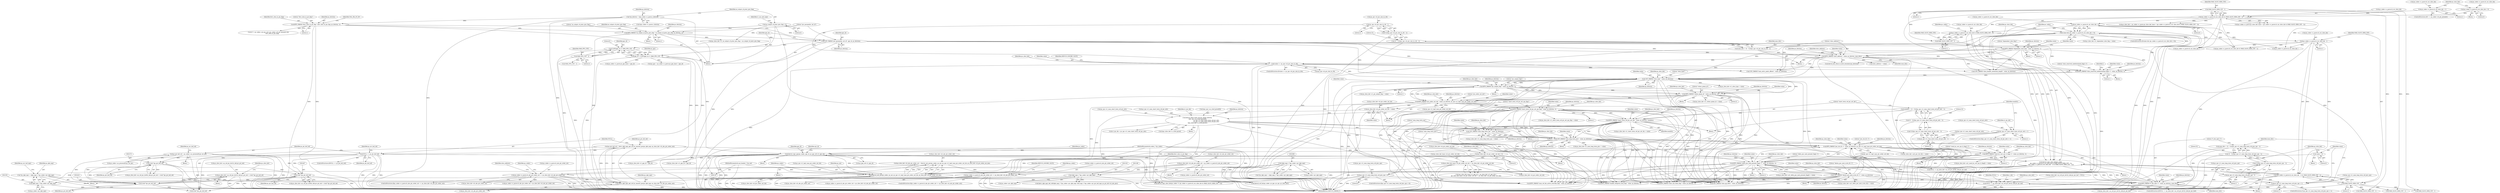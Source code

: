 digraph "0_Android_7c9be319a279654e55a6d757265f88c61a16a4d5@array" {
"1002443" [label="(Call,ps_slice_hdr->as_ref_pic_list1[r_idx].pv_pic_buf = (void *)ps_pic_buf_ref)"];
"1002451" [label="(Call,(void *)ps_pic_buf_ref)"];
"1002406" [label="(Call,(void *)ps_pic_buf_ref)"];
"1002312" [label="(Call,NULL == ps_pic_buf_ref)"];
"1002304" [label="(Call,ps_pic_buf_ref = ihevc_dpb_mgr_get_ref_by_nearest_poc(ps_dpb_mgr, ps_slice_hdr->i4_abs_pic_order_cnt))"];
"1002306" [label="(Call,ihevc_dpb_mgr_get_ref_by_nearest_poc(ps_dpb_mgr, ps_slice_hdr->i4_abs_pic_order_cnt))"];
"1002289" [label="(Call,*ps_dpb_mgr = (dpb_mgr_t *)ps_codec->pv_dpb_mgr)"];
"1002291" [label="(Call,(dpb_mgr_t *)ps_codec->pv_dpb_mgr)"];
"1002088" [label="(Call,(dpb_mgr_t *)ps_codec->pv_dpb_mgr)"];
"1002162" [label="(Call,(dpb_mgr_t *)ps_codec->pv_dpb_mgr)"];
"1001699" [label="(Call,ps_codec->s_parse.i4_abs_pic_order_cnt == ps_slice_hdr->i4_abs_pic_order_cnt)"];
"1001685" [label="(Call,ps_slice_hdr->i4_abs_pic_order_cnt = ps_codec->s_parse.i4_abs_pic_order_cnt)"];
"1001670" [label="(Call,ps_slice_hdr->i4_abs_pic_order_cnt = ihevcd_calc_poc(ps_codec, ps_nal, ps_sps->i1_log2_max_pic_order_cnt_lsb, ps_slice_hdr->i4_pic_order_cnt_lsb))"];
"1001674" [label="(Call,ihevcd_calc_poc(ps_codec, ps_nal, ps_sps->i1_log2_max_pic_order_cnt_lsb, ps_slice_hdr->i4_pic_order_cnt_lsb))"];
"1000265" [label="(Call,ihevcd_copy_pps(ps_codec, pps_id, ps_pps_ref->i1_pps_id))"];
"1000130" [label="(MethodParameterIn,codec_t *ps_codec)"];
"1000214" [label="(Call,pps_id = CLIP3(pps_id, 0, MAX_PPS_CNT - 2))"];
"1000216" [label="(Call,CLIP3(pps_id, 0, MAX_PPS_CNT - 2))"];
"1000210" [label="(Call,UEV_PARSE(\"pic_parameter_set_id\", pps_id, ps_bitstrm))"];
"1000191" [label="(Call,BITS_PARSE(\"first_slice_in_pic_flag\", first_slice_in_pic_flag, ps_bitstrm, 1))"];
"1000148" [label="(Call,*ps_bitstrm = &ps_codec->s_parse.s_bitstrm)"];
"1000205" [label="(Call,BITS_PARSE(\"no_output_of_prior_pics_flag\", no_output_of_prior_pics_flag, ps_bitstrm, 1))"];
"1000160" [label="(Call,no_output_of_prior_pics_flag = 0)"];
"1000219" [label="(Call,MAX_PPS_CNT - 2)"];
"1000440" [label="(Call,ihevcd_copy_slice_hdr(ps_codec,\n (ps_codec->s_parse.i4_cur_slice_idx & (MAX_SLICE_HDR_CNT - 1)),\n ((ps_codec->s_parse.i4_cur_slice_idx - 1) & (MAX_SLICE_HDR_CNT - 1))))"];
"1000442" [label="(Call,ps_codec->s_parse.i4_cur_slice_idx & (MAX_SLICE_HDR_CNT - 1))"];
"1000407" [label="(Call,ps_codec->s_parse.i4_cur_slice_idx & (MAX_SLICE_HDR_CNT - 1))"];
"1000392" [label="(Call,ps_codec->s_parse.i4_cur_slice_idx = 1)"];
"1000377" [label="(Call,ps_codec->s_parse.i4_cur_slice_idx = 0)"];
"1000413" [label="(Call,MAX_SLICE_HDR_CNT - 1)"];
"1000432" [label="(Call,ps_codec->s_parse.i4_cur_slice_idx > 0)"];
"1000448" [label="(Call,MAX_SLICE_HDR_CNT - 1)"];
"1000451" [label="(Call,(ps_codec->s_parse.i4_cur_slice_idx - 1) & (MAX_SLICE_HDR_CNT - 1))"];
"1000452" [label="(Call,ps_codec->s_parse.i4_cur_slice_idx - 1)"];
"1000459" [label="(Call,MAX_SLICE_HDR_CNT - 1)"];
"1000131" [label="(MethodParameterIn,nal_header_t *ps_nal)"];
"1000961" [label="(Call,BITS_PARSE(\"poc_lsb_lt[ i ]\", value, ps_bitstrm, ps_sps->i1_log2_max_pic_order_cnt_lsb))"];
"1000859" [label="(Call,UEV_PARSE(\"num_long_term_pics\", value, ps_bitstrm))"];
"1000836" [label="(Call,UEV_PARSE(\"num_long_term_sps\", value, ps_bitstrm))"];
"1000736" [label="(Call,BITS_PARSE(\"short_term_ref_pic_set_idx\", value, ps_bitstrm, numbits))"];
"1000696" [label="(Call,BITS_PARSE(\"short_term_ref_pic_set_sps_flag\", value, ps_bitstrm, 1))"];
"1000684" [label="(Call,BITS_PARSE(\"pic_order_cnt_lsb\", value, ps_bitstrm, ps_sps->i1_log2_max_pic_order_cnt_lsb))"];
"1000594" [label="(Call,UEV_PARSE(\"slice_type\", value, ps_bitstrm))"];
"1000539" [label="(Call,value >= ps_sps->i4_pic_size_in_ctb)"];
"1000530" [label="(Call,BITS_PARSE(\"slice_address\", value, ps_bitstrm, num_bits))"];
"1000430" [label="(Call,value && (ps_codec->s_parse.i4_cur_slice_idx > 0))"];
"1000424" [label="(Call,BITS_PARSE(\"dependent_slice_flag\", value, ps_bitstrm, 1))"];
"1000520" [label="(Call,num_bits = 32 - CLZ(ps_sps->i4_pic_size_in_ctb - 1))"];
"1000522" [label="(Call,32 - CLZ(ps_sps->i4_pic_size_in_ctb - 1))"];
"1000524" [label="(Call,CLZ(ps_sps->i4_pic_size_in_ctb - 1))"];
"1000525" [label="(Call,ps_sps->i4_pic_size_in_ctb - 1)"];
"1000589" [label="(Call,BITS_PARSE(\"slice_reserved_undetermined_flag[ i ]\", value, ps_bitstrm, 1))"];
"1000639" [label="(Call,BITS_PARSE(\"pic_output_flag\", value, ps_bitstrm, 1))"];
"1000661" [label="(Call,BITS_PARSE(\"colour_plane_id\", value, ps_bitstrm, 2))"];
"1000726" [label="(Call,numbits = 32 - CLZ(ps_sps->i1_num_short_term_ref_pic_sets - 1))"];
"1000728" [label="(Call,32 - CLZ(ps_sps->i1_num_short_term_ref_pic_sets - 1))"];
"1000730" [label="(Call,CLZ(ps_sps->i1_num_short_term_ref_pic_sets - 1))"];
"1000731" [label="(Call,ps_sps->i1_num_short_term_ref_pic_sets - 1)"];
"1000720" [label="(Call,ps_sps->i1_num_short_term_ref_pic_sets > 1)"];
"1000780" [label="(Call,ihevcd_short_term_ref_pic_set(ps_bitstrm,\n &ps_sps->as_stref_picset[0],\n                                              ps_sps->i1_num_short_term_ref_pic_sets,\n                                              ps_sps->i1_num_short_term_ref_pic_sets,\n &ps_slice_hdr->s_stref_picset))"];
"1000987" [label="(Call,BITS_PARSE(\"delta_poc_msb_present_flag[ i ]\", value, ps_bitstrm, 1))"];
"1000934" [label="(Call,value = 0)"];
"1000927" [label="(Call,BITS_PARSE(\"lt_idx_sps[ i ]\", value, ps_bitstrm, num_bits))"];
"1001013" [label="(Call,UEV_PARSE(\"delata_poc_msb_cycle_lt[ i ]\", value, ps_bitstrm))"];
"1000917" [label="(Call,num_bits = 32 - CLZ(ps_sps->i1_num_long_term_ref_pics_sps - 1))"];
"1000919" [label="(Call,32 - CLZ(ps_sps->i1_num_long_term_ref_pics_sps - 1))"];
"1000921" [label="(Call,CLZ(ps_sps->i1_num_long_term_ref_pics_sps - 1))"];
"1000922" [label="(Call,ps_sps->i1_num_long_term_ref_pics_sps - 1)"];
"1000910" [label="(Call,ps_sps->i1_num_long_term_ref_pics_sps > 1)"];
"1000830" [label="(Call,ps_sps->i1_num_long_term_ref_pics_sps > 0)"];
"1000975" [label="(Call,BITS_PARSE(\"used_by_curr_pic_lt_flag[ i ]\", value, ps_bitstrm, 1))"];
"1000562" [label="(Call,ps_slice_hdr->i4_pic_order_cnt_lsb = 0)"];
"1000691" [label="(Call,ps_slice_hdr->i4_pic_order_cnt_lsb = value)"];
"1001653" [label="(Call,ps_slice_hdr_base->i4_pic_order_cnt_lsb != ps_slice_hdr->i4_pic_order_cnt_lsb)"];
"1001903" [label="(Call,ps_codec->s_parse.i4_abs_pic_order_cnt == ps_slice_hdr->i4_abs_pic_order_cnt)"];
"1002316" [label="(Call,ps_pic_buf_ref = ps_codec->as_process[0].ps_cur_pic)"];
"1002372" [label="(Call,(void *)ps_pic_buf_ref)"];
"1002433" [label="(Call,NULL == ps_slice_hdr->as_ref_pic_list1[r_idx].pv_pic_buf)"];
"1000839" [label="(Identifier,ps_bitstrm)"];
"1000455" [label="(Identifier,ps_codec)"];
"1001122" [label="(Call,BITS_PARSE(\"slice_sao_luma_flag\", value, ps_bitstrm, 1))"];
"1001014" [label="(Literal,\"delata_poc_msb_cycle_lt[ i ]\")"];
"1000688" [label="(Call,ps_sps->i1_log2_max_pic_order_cnt_lsb)"];
"1000161" [label="(Identifier,no_output_of_prior_pics_flag)"];
"1001705" [label="(Call,ps_slice_hdr->i4_abs_pic_order_cnt)"];
"1000666" [label="(Call,ps_slice_hdr->i1_colour_plane_id = value)"];
"1000642" [label="(Identifier,ps_bitstrm)"];
"1000215" [label="(Identifier,pps_id)"];
"1000917" [label="(Call,num_bits = 32 - CLZ(ps_sps->i1_num_long_term_ref_pics_sps - 1))"];
"1000462" [label="(Call,ps_slice_hdr->i1_dependent_slice_flag = value)"];
"1000862" [label="(Identifier,ps_bitstrm)"];
"1000376" [label="(Block,)"];
"1000464" [label="(Identifier,ps_slice_hdr)"];
"1000415" [label="(Literal,1)"];
"1000195" [label="(Literal,1)"];
"1002315" [label="(Block,)"];
"1001891" [label="(Call,ps_codec->s_parse.i4_abs_pic_order_cnt = ps_slice_hdr->i4_abs_pic_order_cnt)"];
"1000738" [label="(Identifier,value)"];
"1002306" [label="(Call,ihevc_dpb_mgr_get_ref_by_nearest_poc(ps_dpb_mgr, ps_slice_hdr->i4_abs_pic_order_cnt))"];
"1000687" [label="(Identifier,ps_bitstrm)"];
"1000665" [label="(Literal,2)"];
"1002305" [label="(Identifier,ps_pic_buf_ref)"];
"1002406" [label="(Call,(void *)ps_pic_buf_ref)"];
"1000697" [label="(Literal,\"short_term_ref_pic_set_sps_flag\")"];
"1002304" [label="(Call,ps_pic_buf_ref = ihevc_dpb_mgr_get_ref_by_nearest_poc(ps_dpb_mgr, ps_slice_hdr->i4_abs_pic_order_cnt))"];
"1000721" [label="(Call,ps_sps->i1_num_short_term_ref_pic_sets)"];
"1002088" [label="(Call,(dpb_mgr_t *)ps_codec->pv_dpb_mgr)"];
"1002372" [label="(Call,(void *)ps_pic_buf_ref)"];
"1000918" [label="(Identifier,num_bits)"];
"1000983" [label="(Identifier,ps_slice_hdr)"];
"1000743" [label="(Identifier,ps_slice_hdr)"];
"1000720" [label="(Call,ps_sps->i1_num_short_term_ref_pic_sets > 1)"];
"1000524" [label="(Call,CLZ(ps_sps->i4_pic_size_in_ctb - 1))"];
"1001937" [label="(Call,UEV_PARSE(\"num_entry_point_offsets\", value, ps_bitstrm))"];
"1000596" [label="(Identifier,value)"];
"1000931" [label="(Identifier,num_bits)"];
"1000210" [label="(Call,UEV_PARSE(\"pic_parameter_set_id\", pps_id, ps_bitstrm))"];
"1001670" [label="(Call,ps_slice_hdr->i4_abs_pic_order_cnt = ihevcd_calc_poc(ps_codec, ps_nal, ps_sps->i1_log2_max_pic_order_cnt_lsb, ps_slice_hdr->i4_pic_order_cnt_lsb))"];
"1001016" [label="(Identifier,ps_bitstrm)"];
"1000935" [label="(Identifier,value)"];
"1000533" [label="(Identifier,ps_bitstrm)"];
"1001185" [label="(Call,BITS_PARSE(\"num_ref_idx_active_override_flag\", value, ps_bitstrm, 1))"];
"1000286" [label="(Call,(0 != ps_codec->u4_pic_cnt || ps_codec->i4_pic_present) &&\n                    first_slice_in_pic_flag)"];
"1000638" [label="(Block,)"];
"1001825" [label="(Call,ps_codec->s_parse.i4_cur_slice_idx--)"];
"1000639" [label="(Call,BITS_PARSE(\"pic_output_flag\", value, ps_bitstrm, 1))"];
"1002311" [label="(ControlStructure,if(NULL == ps_pic_buf_ref))"];
"1000914" [label="(Literal,1)"];
"1000731" [label="(Call,ps_sps->i1_num_short_term_ref_pic_sets - 1)"];
"1000737" [label="(Literal,\"short_term_ref_pic_set_idx\")"];
"1000538" [label="(ControlStructure,if(value >= ps_sps->i4_pic_size_in_ctb))"];
"1000926" [label="(Literal,1)"];
"1000160" [label="(Call,no_output_of_prior_pics_flag = 0)"];
"1000260" [label="(Call,MAX_PPS_CNT - 1)"];
"1000199" [label="(Identifier,NAL_BLA_W_LP)"];
"1000791" [label="(Call,ps_sps->i1_num_short_term_ref_pic_sets)"];
"1000431" [label="(Identifier,value)"];
"1000204" [label="(Block,)"];
"1000865" [label="(Identifier,ps_slice_hdr)"];
"1000736" [label="(Call,BITS_PARSE(\"short_term_ref_pic_set_idx\", value, ps_bitstrm, numbits))"];
"1002335" [label="(Identifier,ps_mv_buf_ref)"];
"1000726" [label="(Call,numbits = 32 - CLZ(ps_sps->i1_num_short_term_ref_pic_sets - 1))"];
"1000453" [label="(Call,ps_codec->s_parse.i4_cur_slice_idx)"];
"1000990" [label="(Identifier,ps_bitstrm)"];
"1002485" [label="(Call,(void *)ps_pic_buf_ref)"];
"1000526" [label="(Call,ps_sps->i4_pic_size_in_ctb)"];
"1001654" [label="(Call,ps_slice_hdr_base->i4_pic_order_cnt_lsb)"];
"1000221" [label="(Literal,2)"];
"1000961" [label="(Call,BITS_PARSE(\"poc_lsb_lt[ i ]\", value, ps_bitstrm, ps_sps->i1_log2_max_pic_order_cnt_lsb))"];
"1002592" [label="(Call,MAX_SLICE_HDR_CNT - 1)"];
"1000691" [label="(Call,ps_slice_hdr->i4_pic_order_cnt_lsb = value)"];
"1000591" [label="(Identifier,value)"];
"1000217" [label="(Identifier,pps_id)"];
"1002458" [label="(Identifier,ps_slice_hdr)"];
"1000523" [label="(Literal,32)"];
"1002433" [label="(Call,NULL == ps_slice_hdr->as_ref_pic_list1[r_idx].pv_pic_buf)"];
"1000193" [label="(Identifier,first_slice_in_pic_flag)"];
"1001909" [label="(Call,ps_slice_hdr->i4_abs_pic_order_cnt)"];
"1000208" [label="(Identifier,ps_bitstrm)"];
"1002447" [label="(Identifier,ps_slice_hdr)"];
"1000413" [label="(Call,MAX_SLICE_HDR_CNT - 1)"];
"1000132" [label="(Block,)"];
"1000594" [label="(Call,UEV_PARSE(\"slice_type\", value, ps_bitstrm))"];
"1002444" [label="(Call,ps_slice_hdr->as_ref_pic_list1[r_idx].pv_pic_buf)"];
"1000540" [label="(Identifier,value)"];
"1001862" [label="(Call,MAX_SLICE_HDR_CNT - 1)"];
"1000191" [label="(Call,BITS_PARSE(\"first_slice_in_pic_flag\", first_slice_in_pic_flag, ps_bitstrm, 1))"];
"1000383" [label="(Literal,0)"];
"1000837" [label="(Literal,\"num_long_term_sps\")"];
"1000563" [label="(Call,ps_slice_hdr->i4_pic_order_cnt_lsb)"];
"1000265" [label="(Call,ihevcd_copy_pps(ps_codec, pps_id, ps_pps_ref->i1_pps_id))"];
"1001676" [label="(Identifier,ps_nal)"];
"1000224" [label="(Call,ps_codec->s_parse.ps_pps_base + pps_id)"];
"1002326" [label="(Identifier,ps_mv_buf_ref)"];
"1000963" [label="(Identifier,value)"];
"1001675" [label="(Identifier,ps_codec)"];
"1002317" [label="(Identifier,ps_pic_buf_ref)"];
"1000545" [label="(Identifier,IHEVCD_IGNORE_SLICE)"];
"1000698" [label="(Identifier,value)"];
"1000452" [label="(Call,ps_codec->s_parse.i4_cur_slice_idx - 1)"];
"1000727" [label="(Identifier,numbits)"];
"1000975" [label="(Call,BITS_PARSE(\"used_by_curr_pic_lt_flag[ i ]\", value, ps_bitstrm, 1))"];
"1000928" [label="(Literal,\"lt_idx_sps[ i ]\")"];
"1000130" [label="(MethodParameterIn,codec_t *ps_codec)"];
"1000448" [label="(Call,MAX_SLICE_HDR_CNT - 1)"];
"1000438" [label="(Literal,0)"];
"1000730" [label="(Call,CLZ(ps_sps->i1_num_short_term_ref_pic_sets - 1))"];
"1002070" [label="(Call,ihevcd_bits_flush_to_byte_boundary(ps_bitstrm))"];
"1000701" [label="(Call,ps_slice_hdr->i1_short_term_ref_pic_set_sps_flag = value)"];
"1002293" [label="(Call,ps_codec->pv_dpb_mgr)"];
"1001470" [label="(Call,SEV_PARSE(\"slice_qp_delta\", value, ps_bitstrm))"];
"1002354" [label="(Call,NULL == ps_slice_hdr->as_ref_pic_list0[r_idx].pv_pic_buf)"];
"1002442" [label="(Block,)"];
"1002308" [label="(Call,ps_slice_hdr->i4_abs_pic_order_cnt)"];
"1000640" [label="(Literal,\"pic_output_flag\")"];
"1000407" [label="(Call,ps_codec->s_parse.i4_cur_slice_idx & (MAX_SLICE_HDR_CNT - 1))"];
"1000685" [label="(Literal,\"pic_order_cnt_lsb\")"];
"1000525" [label="(Call,ps_sps->i4_pic_size_in_ctb - 1)"];
"1000598" [label="(Call,ps_slice_hdr->i1_slice_type = value)"];
"1001684" [label="(Block,)"];
"1000432" [label="(Call,ps_codec->s_parse.i4_cur_slice_idx > 0)"];
"1000696" [label="(Call,BITS_PARSE(\"short_term_ref_pic_set_sps_flag\", value, ps_bitstrm, 1))"];
"1000149" [label="(Identifier,ps_bitstrm)"];
"1000933" [label="(Block,)"];
"1000503" [label="(Call,ps_slice_hdr->i1_no_output_of_prior_pics_flag = no_output_of_prior_pics_flag)"];
"1000831" [label="(Call,ps_sps->i1_num_long_term_ref_pics_sps)"];
"1001669" [label="(Block,)"];
"1000223" [label="(Identifier,ps_pps)"];
"1000589" [label="(Call,BITS_PARSE(\"slice_reserved_undetermined_flag[ i ]\", value, ps_bitstrm, 1))"];
"1000211" [label="(Literal,\"pic_parameter_set_id\")"];
"1001685" [label="(Call,ps_slice_hdr->i4_abs_pic_order_cnt = ps_codec->s_parse.i4_abs_pic_order_cnt)"];
"1000692" [label="(Call,ps_slice_hdr->i4_pic_order_cnt_lsb)"];
"1002162" [label="(Call,(dpb_mgr_t *)ps_codec->pv_dpb_mgr)"];
"1000554" [label="(Identifier,ps_slice_hdr)"];
"1000732" [label="(Call,ps_sps->i1_num_short_term_ref_pic_sets)"];
"1000214" [label="(Call,pps_id = CLIP3(pps_id, 0, MAX_PPS_CNT - 2))"];
"1000838" [label="(Identifier,value)"];
"1002443" [label="(Call,ps_slice_hdr->as_ref_pic_list1[r_idx].pv_pic_buf = (void *)ps_pic_buf_ref)"];
"1000724" [label="(Literal,1)"];
"1000593" [label="(Literal,1)"];
"1002314" [label="(Identifier,ps_pic_buf_ref)"];
"1002318" [label="(Call,ps_codec->as_process[0].ps_cur_pic)"];
"1000991" [label="(Literal,1)"];
"1002266" [label="(Call,ihevcd_ref_list(ps_codec, ps_pps, ps_sps, ps_slice_hdr))"];
"1000401" [label="(Call,ps_codec->s_parse.ps_slice_hdr_base + (ps_codec->s_parse.i4_cur_slice_idx & (MAX_SLICE_HDR_CNT - 1)))"];
"1000835" [label="(Block,)"];
"1000378" [label="(Call,ps_codec->s_parse.i4_cur_slice_idx)"];
"1002586" [label="(Call,ps_codec->s_parse.i4_cur_slice_idx & (MAX_SLICE_HDR_CNT - 1))"];
"1000679" [label="(Block,)"];
"1000644" [label="(Call,ps_slice_hdr->i1_pic_output_flag = value)"];
"1000530" [label="(Call,BITS_PARSE(\"slice_address\", value, ps_bitstrm, num_bits))"];
"1002453" [label="(Identifier,ps_pic_buf_ref)"];
"1000429" [label="(ControlStructure,if(value && (ps_codec->s_parse.i4_cur_slice_idx > 0)))"];
"1001677" [label="(Call,ps_sps->i1_log2_max_pic_order_cnt_lsb)"];
"1000979" [label="(Literal,1)"];
"1001914" [label="(Call,ps_codec->s_parse.i4_abs_pic_order_cnt = ps_slice_hdr->i4_abs_pic_order_cnt)"];
"1000597" [label="(Identifier,ps_bitstrm)"];
"1000965" [label="(Call,ps_sps->i1_log2_max_pic_order_cnt_lsb)"];
"1000150" [label="(Call,&ps_codec->s_parse.s_bitstrm)"];
"1000162" [label="(Literal,0)"];
"1000205" [label="(Call,BITS_PARSE(\"no_output_of_prior_pics_flag\", no_output_of_prior_pics_flag, ps_bitstrm, 1))"];
"1000739" [label="(Identifier,ps_bitstrm)"];
"1000934" [label="(Call,value = 0)"];
"1000441" [label="(Identifier,ps_codec)"];
"1000541" [label="(Call,ps_sps->i4_pic_size_in_ctb)"];
"1001689" [label="(Call,ps_codec->s_parse.i4_abs_pic_order_cnt)"];
"1000237" [label="(Block,)"];
"1001013" [label="(Call,UEV_PARSE(\"delata_poc_msb_cycle_lt[ i ]\", value, ps_bitstrm))"];
"1000860" [label="(Literal,\"num_long_term_pics\")"];
"1000992" [label="(Call,ps_slice_hdr->ai1_delta_poc_msb_present_flag[i] = value)"];
"1000735" [label="(Literal,1)"];
"1002451" [label="(Call,(void *)ps_pic_buf_ref)"];
"1000458" [label="(Literal,1)"];
"1000915" [label="(Block,)"];
"1000719" [label="(ControlStructure,if(ps_sps->i1_num_short_term_ref_pic_sets > 1))"];
"1000430" [label="(Call,value && (ps_codec->s_parse.i4_cur_slice_idx > 0))"];
"1000408" [label="(Call,ps_codec->s_parse.i4_cur_slice_idx)"];
"1002044" [label="(Call,UEV_PARSE(\"slice_header_extension_length\", value, ps_bitstrm))"];
"1000842" [label="(Identifier,ps_slice_hdr)"];
"1001012" [label="(Block,)"];
"1000556" [label="(Block,)"];
"1000450" [label="(Literal,1)"];
"1000695" [label="(Identifier,value)"];
"1000936" [label="(Literal,0)"];
"1000664" [label="(Identifier,ps_bitstrm)"];
"1000426" [label="(Identifier,value)"];
"1001913" [label="(Identifier,IHEVCD_IGNORE_SLICE)"];
"1000643" [label="(Literal,1)"];
"1000439" [label="(Block,)"];
"1002408" [label="(Identifier,ps_pic_buf_ref)"];
"1000725" [label="(Block,)"];
"1002290" [label="(Identifier,ps_dpb_mgr)"];
"1000920" [label="(Literal,32)"];
"1000989" [label="(Identifier,value)"];
"1001698" [label="(ControlStructure,if(ps_codec->s_parse.i4_abs_pic_order_cnt == ps_slice_hdr->i4_abs_pic_order_cnt))"];
"1000451" [label="(Call,(ps_codec->s_parse.i4_cur_slice_idx - 1) & (MAX_SLICE_HDR_CNT - 1))"];
"1000220" [label="(Identifier,MAX_PPS_CNT)"];
"1000686" [label="(Identifier,value)"];
"1001674" [label="(Call,ihevcd_calc_poc(ps_codec, ps_nal, ps_sps->i1_log2_max_pic_order_cnt_lsb, ps_slice_hdr->i4_pic_order_cnt_lsb))"];
"1000442" [label="(Call,ps_codec->s_parse.i4_cur_slice_idx & (MAX_SLICE_HDR_CNT - 1))"];
"1000834" [label="(Literal,0)"];
"1000741" [label="(Call,ps_slice_hdr->i1_short_term_ref_pic_set_idx = value)"];
"1000592" [label="(Identifier,ps_bitstrm)"];
"1000976" [label="(Literal,\"used_by_curr_pic_lt_flag[ i ]\")"];
"1000222" [label="(Call,ps_pps = ps_codec->s_parse.ps_pps_base + pps_id)"];
"1000836" [label="(Call,UEV_PARSE(\"num_long_term_sps\", value, ps_bitstrm))"];
"1001766" [label="(Call,MAX_SLICE_HDR_CNT - 1)"];
"1000728" [label="(Call,32 - CLZ(ps_sps->i1_num_short_term_ref_pic_sets - 1))"];
"1000779" [label="(Block,)"];
"1002312" [label="(Call,NULL == ps_pic_buf_ref)"];
"1000729" [label="(Literal,32)"];
"1000995" [label="(Identifier,ps_slice_hdr)"];
"1000909" [label="(ControlStructure,if (ps_sps->i1_num_long_term_ref_pics_sps > 1))"];
"1002316" [label="(Call,ps_pic_buf_ref = ps_codec->as_process[0].ps_cur_pic)"];
"1000927" [label="(Call,BITS_PARSE(\"lt_idx_sps[ i ]\", value, ps_bitstrm, num_bits))"];
"1000829" [label="(ControlStructure,if(ps_sps->i1_num_long_term_ref_pics_sps > 0))"];
"1002164" [label="(Call,ps_codec->pv_dpb_mgr)"];
"1000209" [label="(Literal,1)"];
"1000218" [label="(Literal,0)"];
"1002244" [label="(Call,ps_slice_hdr->as_ref_pic_list1[r_idx].pv_pic_buf = NULL)"];
"1001699" [label="(Call,ps_codec->s_parse.i4_abs_pic_order_cnt == ps_slice_hdr->i4_abs_pic_order_cnt)"];
"1000206" [label="(Literal,\"no_output_of_prior_pics_flag\")"];
"1001653" [label="(Call,ps_slice_hdr_base->i4_pic_order_cnt_lsb != ps_slice_hdr->i4_pic_order_cnt_lsb)"];
"1002307" [label="(Identifier,ps_dpb_mgr)"];
"1000443" [label="(Call,ps_codec->s_parse.i4_cur_slice_idx)"];
"1000518" [label="(Block,)"];
"1000266" [label="(Identifier,ps_codec)"];
"1000536" [label="(Identifier,slice_address)"];
"1002434" [label="(Identifier,NULL)"];
"1002161" [label="(Call,ihevc_dpb_mgr_del_ref((dpb_mgr_t *)ps_codec->pv_dpb_mgr, (buf_mgr_t *)ps_codec->pv_pic_buf_mgr, ps_pic_buf->i4_abs_poc))"];
"1001917" [label="(Identifier,ps_codec)"];
"1000661" [label="(Call,BITS_PARSE(\"colour_plane_id\", value, ps_bitstrm, 2))"];
"1001902" [label="(ControlStructure,if(ps_codec->s_parse.i4_abs_pic_order_cnt == ps_slice_hdr->i4_abs_pic_order_cnt))"];
"1002430" [label="(Identifier,r_idx)"];
"1000699" [label="(Identifier,ps_bitstrm)"];
"1000148" [label="(Call,*ps_bitstrm = &ps_codec->s_parse.s_bitstrm)"];
"1001696" [label="(Identifier,first_slice_in_pic_flag)"];
"1000131" [label="(MethodParameterIn,nal_header_t *ps_nal)"];
"1000600" [label="(Identifier,ps_slice_hdr)"];
"1002435" [label="(Call,ps_slice_hdr->as_ref_pic_list1[r_idx].pv_pic_buf)"];
"1000207" [label="(Identifier,no_output_of_prior_pics_flag)"];
"1002398" [label="(Call,ps_slice_hdr->as_ref_pic_list0[r_idx].pv_pic_buf = (void *)ps_pic_buf_ref)"];
"1001015" [label="(Identifier,value)"];
"1000978" [label="(Identifier,ps_bitstrm)"];
"1000700" [label="(Literal,1)"];
"1000267" [label="(Identifier,pps_id)"];
"1000529" [label="(Literal,1)"];
"1000980" [label="(Call,ps_slice_hdr->ai1_used_by_curr_pic_lt_flag[i] = value)"];
"1000386" [label="(ControlStructure,if(0 == ps_codec->i4_pic_present))"];
"1000663" [label="(Identifier,value)"];
"1000968" [label="(Call,ps_slice_hdr->ai4_poc_lsb_lt[i] = value)"];
"1000595" [label="(Literal,\"slice_type\")"];
"1000433" [label="(Call,ps_codec->s_parse.i4_cur_slice_idx)"];
"1000569" [label="(Identifier,ps_slice_hdr)"];
"1000535" [label="(Call,slice_address = value)"];
"1000740" [label="(Identifier,numbits)"];
"1000960" [label="(Block,)"];
"1000423" [label="(Block,)"];
"1001645" [label="(Call,(ps_slice_hdr_base->i1_pps_id != ps_slice_hdr->i1_pps_id) ||\n (ps_slice_hdr_base->i4_pic_order_cnt_lsb != ps_slice_hdr->i4_pic_order_cnt_lsb))"];
"1002313" [label="(Identifier,NULL)"];
"1000799" [label="(Identifier,st_rps_idx)"];
"1001657" [label="(Call,ps_slice_hdr->i4_pic_order_cnt_lsb)"];
"1002685" [label="(MethodReturn,IHEVCD_ERROR_T)"];
"1000424" [label="(Call,BITS_PARSE(\"dependent_slice_flag\", value, ps_bitstrm, 1))"];
"1002291" [label="(Call,(dpb_mgr_t *)ps_codec->pv_dpb_mgr)"];
"1000911" [label="(Call,ps_sps->i1_num_long_term_ref_pics_sps)"];
"1000428" [label="(Literal,1)"];
"1000930" [label="(Identifier,ps_bitstrm)"];
"1001904" [label="(Call,ps_codec->s_parse.i4_abs_pic_order_cnt)"];
"1001729" [label="(Call,ps_codec->s_parse.i4_cur_slice_idx--)"];
"1000962" [label="(Literal,\"poc_lsb_lt[ i ]\")"];
"1000520" [label="(Call,num_bits = 32 - CLZ(ps_sps->i4_pic_size_in_ctb - 1))"];
"1001017" [label="(Call,ps_slice_hdr->ai1_delta_poc_msb_cycle_lt[i] = value)"];
"1000641" [label="(Identifier,value)"];
"1000479" [label="(Call,ps_slice_hdr->i1_pps_id = pps_id)"];
"1001700" [label="(Call,ps_codec->s_parse.i4_abs_pic_order_cnt)"];
"1000703" [label="(Identifier,ps_slice_hdr)"];
"1000392" [label="(Call,ps_codec->s_parse.i4_cur_slice_idx = 1)"];
"1000398" [label="(Literal,1)"];
"1000449" [label="(Identifier,MAX_SLICE_HDR_CNT)"];
"1002090" [label="(Call,ps_codec->pv_dpb_mgr)"];
"1000646" [label="(Identifier,ps_slice_hdr)"];
"1000219" [label="(Call,MAX_PPS_CNT - 2)"];
"1000828" [label="(Block,)"];
"1002284" [label="(Block,)"];
"1000977" [label="(Identifier,value)"];
"1000212" [label="(Identifier,pps_id)"];
"1000216" [label="(Call,CLIP3(pps_id, 0, MAX_PPS_CNT - 2))"];
"1000923" [label="(Call,ps_sps->i1_num_long_term_ref_pics_sps)"];
"1000782" [label="(Call,&ps_sps->as_stref_picset[0])"];
"1002432" [label="(ControlStructure,if(NULL == ps_slice_hdr->as_ref_pic_list1[r_idx].pv_pic_buf))"];
"1000859" [label="(Call,UEV_PARSE(\"num_long_term_pics\", value, ps_bitstrm))"];
"1000213" [label="(Identifier,ps_bitstrm)"];
"1001711" [label="(Identifier,slice_address)"];
"1000910" [label="(Call,ps_sps->i1_num_long_term_ref_pics_sps > 1)"];
"1000399" [label="(Call,ps_slice_hdr = ps_codec->s_parse.ps_slice_hdr_base + (ps_codec->s_parse.i4_cur_slice_idx & (MAX_SLICE_HDR_CNT - 1)))"];
"1000590" [label="(Literal,\"slice_reserved_undetermined_flag[ i ]\")"];
"1000377" [label="(Call,ps_codec->s_parse.i4_cur_slice_idx = 0)"];
"1000414" [label="(Identifier,MAX_SLICE_HDR_CNT)"];
"1001097" [label="(Call,BITS_PARSE(\"enable_temporal_mvp_flag\", value, ps_bitstrm, 1))"];
"1000531" [label="(Literal,\"slice_address\")"];
"1000668" [label="(Identifier,ps_slice_hdr)"];
"1000192" [label="(Literal,\"first_slice_in_pic_flag\")"];
"1000459" [label="(Call,MAX_SLICE_HDR_CNT - 1)"];
"1000532" [label="(Identifier,value)"];
"1000798" [label="(Call,st_rps_idx = ps_sps->i1_num_short_term_ref_pic_sets)"];
"1000588" [label="(Block,)"];
"1000521" [label="(Identifier,num_bits)"];
"1000400" [label="(Identifier,ps_slice_hdr)"];
"1000863" [label="(Call,ps_slice_hdr->i1_num_long_term_pics = value)"];
"1000988" [label="(Literal,\"delta_poc_msb_present_flag[ i ]\")"];
"1000425" [label="(Literal,\"dependent_slice_flag\")"];
"1001816" [label="(Identifier,ps_codec)"];
"1000794" [label="(Call,&ps_slice_hdr->s_stref_picset)"];
"1001680" [label="(Call,ps_slice_hdr->i4_pic_order_cnt_lsb)"];
"1000861" [label="(Identifier,value)"];
"1000940" [label="(Identifier,ps_slice_hdr)"];
"1001671" [label="(Call,ps_slice_hdr->i4_abs_pic_order_cnt)"];
"1000566" [label="(Literal,0)"];
"1001020" [label="(Identifier,ps_slice_hdr)"];
"1000587" [label="(Identifier,i)"];
"1000919" [label="(Call,32 - CLZ(ps_sps->i1_num_long_term_ref_pics_sps - 1))"];
"1001903" [label="(Call,ps_codec->s_parse.i4_abs_pic_order_cnt == ps_slice_hdr->i4_abs_pic_order_cnt)"];
"1000427" [label="(Identifier,ps_bitstrm)"];
"1002583" [label="(Call,ihevcd_copy_slice_hdr(ps_codec, 0, (ps_codec->s_parse.i4_cur_slice_idx & (MAX_SLICE_HDR_CNT - 1))))"];
"1002374" [label="(Identifier,ps_pic_buf_ref)"];
"1000522" [label="(Call,32 - CLZ(ps_sps->i4_pic_size_in_ctb - 1))"];
"1000781" [label="(Identifier,ps_bitstrm)"];
"1002298" [label="(Identifier,ps_mv_buf_mgr)"];
"1000684" [label="(Call,BITS_PARSE(\"pic_order_cnt_lsb\", value, ps_bitstrm, ps_sps->i1_log2_max_pic_order_cnt_lsb))"];
"1000987" [label="(Call,BITS_PARSE(\"delta_poc_msb_present_flag[ i ]\", value, ps_bitstrm, 1))"];
"1000662" [label="(Literal,\"colour_plane_id\")"];
"1000460" [label="(Identifier,MAX_SLICE_HDR_CNT)"];
"1000562" [label="(Call,ps_slice_hdr->i4_pic_order_cnt_lsb = 0)"];
"1000929" [label="(Identifier,value)"];
"1000393" [label="(Call,ps_codec->s_parse.i4_cur_slice_idx)"];
"1000964" [label="(Identifier,ps_bitstrm)"];
"1002364" [label="(Call,ps_slice_hdr->as_ref_pic_list0[r_idx].pv_pic_buf = (void *)ps_pic_buf_ref)"];
"1002086" [label="(Call,*ps_dpb_mgr = (dpb_mgr_t *)ps_codec->pv_dpb_mgr)"];
"1000461" [label="(Literal,1)"];
"1000539" [label="(Call,value >= ps_sps->i4_pic_size_in_ctb)"];
"1000901" [label="(Block,)"];
"1000165" [label="(Identifier,i1_nal_unit_type)"];
"1000194" [label="(Identifier,ps_bitstrm)"];
"1000660" [label="(Block,)"];
"1000922" [label="(Call,ps_sps->i1_num_long_term_ref_pics_sps - 1)"];
"1000780" [label="(Call,ihevcd_short_term_ref_pic_set(ps_bitstrm,\n &ps_sps->as_stref_picset[0],\n                                              ps_sps->i1_num_short_term_ref_pic_sets,\n                                              ps_sps->i1_num_short_term_ref_pic_sets,\n &ps_slice_hdr->s_stref_picset))"];
"1000788" [label="(Call,ps_sps->i1_num_short_term_ref_pic_sets)"];
"1000508" [label="(Call,ps_slice_hdr->i1_pps_id = pps_id)"];
"1000534" [label="(Identifier,num_bits)"];
"1000921" [label="(Call,CLZ(ps_sps->i1_num_long_term_ref_pics_sps - 1))"];
"1000830" [label="(Call,ps_sps->i1_num_long_term_ref_pics_sps > 0)"];
"1000747" [label="(Identifier,st_rps_idx)"];
"1001686" [label="(Call,ps_slice_hdr->i4_abs_pic_order_cnt)"];
"1000272" [label="(Identifier,sps_id)"];
"1002289" [label="(Call,*ps_dpb_mgr = (dpb_mgr_t *)ps_codec->pv_dpb_mgr)"];
"1000971" [label="(Identifier,ps_slice_hdr)"];
"1000440" [label="(Call,ihevcd_copy_slice_hdr(ps_codec,\n (ps_codec->s_parse.i4_cur_slice_idx & (MAX_SLICE_HDR_CNT - 1)),\n ((ps_codec->s_parse.i4_cur_slice_idx - 1) & (MAX_SLICE_HDR_CNT - 1))))"];
"1000268" [label="(Call,ps_pps_ref->i1_pps_id)"];
"1000840" [label="(Call,ps_slice_hdr->i1_num_long_term_sps = value)"];
"1000693" [label="(Identifier,ps_slice_hdr)"];
"1002443" -> "1002442"  [label="AST: "];
"1002443" -> "1002451"  [label="CFG: "];
"1002444" -> "1002443"  [label="AST: "];
"1002451" -> "1002443"  [label="AST: "];
"1002458" -> "1002443"  [label="CFG: "];
"1002443" -> "1002685"  [label="DDG: "];
"1002443" -> "1002685"  [label="DDG: "];
"1002443" -> "1002433"  [label="DDG: "];
"1002451" -> "1002443"  [label="DDG: "];
"1002451" -> "1002453"  [label="CFG: "];
"1002452" -> "1002451"  [label="AST: "];
"1002453" -> "1002451"  [label="AST: "];
"1002451" -> "1002685"  [label="DDG: "];
"1002406" -> "1002451"  [label="DDG: "];
"1002312" -> "1002451"  [label="DDG: "];
"1002316" -> "1002451"  [label="DDG: "];
"1002372" -> "1002451"  [label="DDG: "];
"1002451" -> "1002485"  [label="DDG: "];
"1002406" -> "1002398"  [label="AST: "];
"1002406" -> "1002408"  [label="CFG: "];
"1002407" -> "1002406"  [label="AST: "];
"1002408" -> "1002406"  [label="AST: "];
"1002398" -> "1002406"  [label="CFG: "];
"1002406" -> "1002685"  [label="DDG: "];
"1002406" -> "1002398"  [label="DDG: "];
"1002312" -> "1002406"  [label="DDG: "];
"1002316" -> "1002406"  [label="DDG: "];
"1002372" -> "1002406"  [label="DDG: "];
"1002406" -> "1002485"  [label="DDG: "];
"1002312" -> "1002311"  [label="AST: "];
"1002312" -> "1002314"  [label="CFG: "];
"1002313" -> "1002312"  [label="AST: "];
"1002314" -> "1002312"  [label="AST: "];
"1002317" -> "1002312"  [label="CFG: "];
"1002335" -> "1002312"  [label="CFG: "];
"1002312" -> "1002685"  [label="DDG: "];
"1002312" -> "1002685"  [label="DDG: "];
"1002312" -> "1002685"  [label="DDG: "];
"1002304" -> "1002312"  [label="DDG: "];
"1002312" -> "1002354"  [label="DDG: "];
"1002312" -> "1002372"  [label="DDG: "];
"1002312" -> "1002433"  [label="DDG: "];
"1002312" -> "1002485"  [label="DDG: "];
"1002304" -> "1002284"  [label="AST: "];
"1002304" -> "1002306"  [label="CFG: "];
"1002305" -> "1002304"  [label="AST: "];
"1002306" -> "1002304"  [label="AST: "];
"1002313" -> "1002304"  [label="CFG: "];
"1002304" -> "1002685"  [label="DDG: "];
"1002306" -> "1002304"  [label="DDG: "];
"1002306" -> "1002304"  [label="DDG: "];
"1002306" -> "1002308"  [label="CFG: "];
"1002307" -> "1002306"  [label="AST: "];
"1002308" -> "1002306"  [label="AST: "];
"1002306" -> "1002685"  [label="DDG: "];
"1002306" -> "1002685"  [label="DDG: "];
"1002289" -> "1002306"  [label="DDG: "];
"1001699" -> "1002306"  [label="DDG: "];
"1001903" -> "1002306"  [label="DDG: "];
"1002289" -> "1002284"  [label="AST: "];
"1002289" -> "1002291"  [label="CFG: "];
"1002290" -> "1002289"  [label="AST: "];
"1002291" -> "1002289"  [label="AST: "];
"1002298" -> "1002289"  [label="CFG: "];
"1002289" -> "1002685"  [label="DDG: "];
"1002291" -> "1002289"  [label="DDG: "];
"1002291" -> "1002293"  [label="CFG: "];
"1002292" -> "1002291"  [label="AST: "];
"1002293" -> "1002291"  [label="AST: "];
"1002291" -> "1002685"  [label="DDG: "];
"1002088" -> "1002291"  [label="DDG: "];
"1002162" -> "1002291"  [label="DDG: "];
"1002088" -> "1002086"  [label="AST: "];
"1002088" -> "1002090"  [label="CFG: "];
"1002089" -> "1002088"  [label="AST: "];
"1002090" -> "1002088"  [label="AST: "];
"1002086" -> "1002088"  [label="CFG: "];
"1002088" -> "1002685"  [label="DDG: "];
"1002088" -> "1002086"  [label="DDG: "];
"1002088" -> "1002162"  [label="DDG: "];
"1002162" -> "1002161"  [label="AST: "];
"1002162" -> "1002164"  [label="CFG: "];
"1002163" -> "1002162"  [label="AST: "];
"1002164" -> "1002162"  [label="AST: "];
"1002168" -> "1002162"  [label="CFG: "];
"1002162" -> "1002685"  [label="DDG: "];
"1002162" -> "1002161"  [label="DDG: "];
"1001699" -> "1001698"  [label="AST: "];
"1001699" -> "1001705"  [label="CFG: "];
"1001700" -> "1001699"  [label="AST: "];
"1001705" -> "1001699"  [label="AST: "];
"1001711" -> "1001699"  [label="CFG: "];
"1001816" -> "1001699"  [label="CFG: "];
"1001699" -> "1002685"  [label="DDG: "];
"1001699" -> "1002685"  [label="DDG: "];
"1001699" -> "1002685"  [label="DDG: "];
"1001685" -> "1001699"  [label="DDG: "];
"1001670" -> "1001699"  [label="DDG: "];
"1001699" -> "1001891"  [label="DDG: "];
"1001685" -> "1001684"  [label="AST: "];
"1001685" -> "1001689"  [label="CFG: "];
"1001686" -> "1001685"  [label="AST: "];
"1001689" -> "1001685"  [label="AST: "];
"1001696" -> "1001685"  [label="CFG: "];
"1001685" -> "1001903"  [label="DDG: "];
"1001670" -> "1001669"  [label="AST: "];
"1001670" -> "1001674"  [label="CFG: "];
"1001671" -> "1001670"  [label="AST: "];
"1001674" -> "1001670"  [label="AST: "];
"1001696" -> "1001670"  [label="CFG: "];
"1001670" -> "1002685"  [label="DDG: "];
"1001674" -> "1001670"  [label="DDG: "];
"1001674" -> "1001670"  [label="DDG: "];
"1001674" -> "1001670"  [label="DDG: "];
"1001674" -> "1001670"  [label="DDG: "];
"1001670" -> "1001903"  [label="DDG: "];
"1001674" -> "1001680"  [label="CFG: "];
"1001675" -> "1001674"  [label="AST: "];
"1001676" -> "1001674"  [label="AST: "];
"1001677" -> "1001674"  [label="AST: "];
"1001680" -> "1001674"  [label="AST: "];
"1001674" -> "1002685"  [label="DDG: "];
"1001674" -> "1002685"  [label="DDG: "];
"1001674" -> "1002685"  [label="DDG: "];
"1001674" -> "1002685"  [label="DDG: "];
"1000265" -> "1001674"  [label="DDG: "];
"1000440" -> "1001674"  [label="DDG: "];
"1000130" -> "1001674"  [label="DDG: "];
"1000131" -> "1001674"  [label="DDG: "];
"1000961" -> "1001674"  [label="DDG: "];
"1000684" -> "1001674"  [label="DDG: "];
"1000562" -> "1001674"  [label="DDG: "];
"1000691" -> "1001674"  [label="DDG: "];
"1001653" -> "1001674"  [label="DDG: "];
"1001674" -> "1002266"  [label="DDG: "];
"1001674" -> "1002583"  [label="DDG: "];
"1000265" -> "1000237"  [label="AST: "];
"1000265" -> "1000268"  [label="CFG: "];
"1000266" -> "1000265"  [label="AST: "];
"1000267" -> "1000265"  [label="AST: "];
"1000268" -> "1000265"  [label="AST: "];
"1000272" -> "1000265"  [label="CFG: "];
"1000265" -> "1002685"  [label="DDG: "];
"1000265" -> "1002685"  [label="DDG: "];
"1000265" -> "1002685"  [label="DDG: "];
"1000265" -> "1002685"  [label="DDG: "];
"1000130" -> "1000265"  [label="DDG: "];
"1000214" -> "1000265"  [label="DDG: "];
"1000265" -> "1000440"  [label="DDG: "];
"1000265" -> "1000479"  [label="DDG: "];
"1000265" -> "1000508"  [label="DDG: "];
"1000265" -> "1002266"  [label="DDG: "];
"1000265" -> "1002583"  [label="DDG: "];
"1000130" -> "1000129"  [label="AST: "];
"1000130" -> "1002685"  [label="DDG: "];
"1000130" -> "1000440"  [label="DDG: "];
"1000130" -> "1002266"  [label="DDG: "];
"1000130" -> "1002583"  [label="DDG: "];
"1000214" -> "1000132"  [label="AST: "];
"1000214" -> "1000216"  [label="CFG: "];
"1000215" -> "1000214"  [label="AST: "];
"1000216" -> "1000214"  [label="AST: "];
"1000223" -> "1000214"  [label="CFG: "];
"1000214" -> "1002685"  [label="DDG: "];
"1000216" -> "1000214"  [label="DDG: "];
"1000216" -> "1000214"  [label="DDG: "];
"1000216" -> "1000214"  [label="DDG: "];
"1000214" -> "1000222"  [label="DDG: "];
"1000214" -> "1000224"  [label="DDG: "];
"1000214" -> "1000479"  [label="DDG: "];
"1000214" -> "1000508"  [label="DDG: "];
"1000216" -> "1000219"  [label="CFG: "];
"1000217" -> "1000216"  [label="AST: "];
"1000218" -> "1000216"  [label="AST: "];
"1000219" -> "1000216"  [label="AST: "];
"1000216" -> "1002685"  [label="DDG: "];
"1000210" -> "1000216"  [label="DDG: "];
"1000219" -> "1000216"  [label="DDG: "];
"1000219" -> "1000216"  [label="DDG: "];
"1000210" -> "1000132"  [label="AST: "];
"1000210" -> "1000213"  [label="CFG: "];
"1000211" -> "1000210"  [label="AST: "];
"1000212" -> "1000210"  [label="AST: "];
"1000213" -> "1000210"  [label="AST: "];
"1000215" -> "1000210"  [label="CFG: "];
"1000210" -> "1002685"  [label="DDG: "];
"1000210" -> "1002685"  [label="DDG: "];
"1000191" -> "1000210"  [label="DDG: "];
"1000205" -> "1000210"  [label="DDG: "];
"1000210" -> "1000424"  [label="DDG: "];
"1000210" -> "1000530"  [label="DDG: "];
"1000210" -> "1000589"  [label="DDG: "];
"1000210" -> "1000594"  [label="DDG: "];
"1000210" -> "1001937"  [label="DDG: "];
"1000210" -> "1002044"  [label="DDG: "];
"1000210" -> "1002070"  [label="DDG: "];
"1000191" -> "1000132"  [label="AST: "];
"1000191" -> "1000195"  [label="CFG: "];
"1000192" -> "1000191"  [label="AST: "];
"1000193" -> "1000191"  [label="AST: "];
"1000194" -> "1000191"  [label="AST: "];
"1000195" -> "1000191"  [label="AST: "];
"1000199" -> "1000191"  [label="CFG: "];
"1000191" -> "1002685"  [label="DDG: "];
"1000191" -> "1002685"  [label="DDG: "];
"1000148" -> "1000191"  [label="DDG: "];
"1000191" -> "1000205"  [label="DDG: "];
"1000191" -> "1000286"  [label="DDG: "];
"1000148" -> "1000132"  [label="AST: "];
"1000148" -> "1000150"  [label="CFG: "];
"1000149" -> "1000148"  [label="AST: "];
"1000150" -> "1000148"  [label="AST: "];
"1000161" -> "1000148"  [label="CFG: "];
"1000148" -> "1002685"  [label="DDG: "];
"1000148" -> "1002685"  [label="DDG: "];
"1000205" -> "1000204"  [label="AST: "];
"1000205" -> "1000209"  [label="CFG: "];
"1000206" -> "1000205"  [label="AST: "];
"1000207" -> "1000205"  [label="AST: "];
"1000208" -> "1000205"  [label="AST: "];
"1000209" -> "1000205"  [label="AST: "];
"1000211" -> "1000205"  [label="CFG: "];
"1000205" -> "1002685"  [label="DDG: "];
"1000205" -> "1002685"  [label="DDG: "];
"1000160" -> "1000205"  [label="DDG: "];
"1000205" -> "1000503"  [label="DDG: "];
"1000160" -> "1000132"  [label="AST: "];
"1000160" -> "1000162"  [label="CFG: "];
"1000161" -> "1000160"  [label="AST: "];
"1000162" -> "1000160"  [label="AST: "];
"1000165" -> "1000160"  [label="CFG: "];
"1000160" -> "1002685"  [label="DDG: "];
"1000160" -> "1000503"  [label="DDG: "];
"1000219" -> "1000221"  [label="CFG: "];
"1000220" -> "1000219"  [label="AST: "];
"1000221" -> "1000219"  [label="AST: "];
"1000219" -> "1002685"  [label="DDG: "];
"1000219" -> "1000260"  [label="DDG: "];
"1000440" -> "1000439"  [label="AST: "];
"1000440" -> "1000451"  [label="CFG: "];
"1000441" -> "1000440"  [label="AST: "];
"1000442" -> "1000440"  [label="AST: "];
"1000451" -> "1000440"  [label="AST: "];
"1000464" -> "1000440"  [label="CFG: "];
"1000440" -> "1002685"  [label="DDG: "];
"1000440" -> "1002685"  [label="DDG: "];
"1000440" -> "1002685"  [label="DDG: "];
"1000440" -> "1002685"  [label="DDG: "];
"1000442" -> "1000440"  [label="DDG: "];
"1000442" -> "1000440"  [label="DDG: "];
"1000451" -> "1000440"  [label="DDG: "];
"1000451" -> "1000440"  [label="DDG: "];
"1000440" -> "1002266"  [label="DDG: "];
"1000440" -> "1002583"  [label="DDG: "];
"1000442" -> "1000448"  [label="CFG: "];
"1000443" -> "1000442"  [label="AST: "];
"1000448" -> "1000442"  [label="AST: "];
"1000455" -> "1000442"  [label="CFG: "];
"1000407" -> "1000442"  [label="DDG: "];
"1000432" -> "1000442"  [label="DDG: "];
"1000448" -> "1000442"  [label="DDG: "];
"1000448" -> "1000442"  [label="DDG: "];
"1000442" -> "1000452"  [label="DDG: "];
"1000407" -> "1000401"  [label="AST: "];
"1000407" -> "1000413"  [label="CFG: "];
"1000408" -> "1000407"  [label="AST: "];
"1000413" -> "1000407"  [label="AST: "];
"1000401" -> "1000407"  [label="CFG: "];
"1000407" -> "1002685"  [label="DDG: "];
"1000407" -> "1002685"  [label="DDG: "];
"1000407" -> "1000399"  [label="DDG: "];
"1000407" -> "1000399"  [label="DDG: "];
"1000407" -> "1000401"  [label="DDG: "];
"1000407" -> "1000401"  [label="DDG: "];
"1000392" -> "1000407"  [label="DDG: "];
"1000377" -> "1000407"  [label="DDG: "];
"1000413" -> "1000407"  [label="DDG: "];
"1000413" -> "1000407"  [label="DDG: "];
"1000407" -> "1000432"  [label="DDG: "];
"1000407" -> "1001729"  [label="DDG: "];
"1000407" -> "1001825"  [label="DDG: "];
"1000407" -> "1002586"  [label="DDG: "];
"1000392" -> "1000386"  [label="AST: "];
"1000392" -> "1000398"  [label="CFG: "];
"1000393" -> "1000392"  [label="AST: "];
"1000398" -> "1000392"  [label="AST: "];
"1000400" -> "1000392"  [label="CFG: "];
"1000377" -> "1000376"  [label="AST: "];
"1000377" -> "1000383"  [label="CFG: "];
"1000378" -> "1000377"  [label="AST: "];
"1000383" -> "1000377"  [label="AST: "];
"1000400" -> "1000377"  [label="CFG: "];
"1000413" -> "1000415"  [label="CFG: "];
"1000414" -> "1000413"  [label="AST: "];
"1000415" -> "1000413"  [label="AST: "];
"1000413" -> "1002685"  [label="DDG: "];
"1000413" -> "1000448"  [label="DDG: "];
"1000413" -> "1001766"  [label="DDG: "];
"1000413" -> "1001862"  [label="DDG: "];
"1000413" -> "1002592"  [label="DDG: "];
"1000432" -> "1000430"  [label="AST: "];
"1000432" -> "1000438"  [label="CFG: "];
"1000433" -> "1000432"  [label="AST: "];
"1000438" -> "1000432"  [label="AST: "];
"1000430" -> "1000432"  [label="CFG: "];
"1000432" -> "1002685"  [label="DDG: "];
"1000432" -> "1000430"  [label="DDG: "];
"1000432" -> "1000430"  [label="DDG: "];
"1000432" -> "1001729"  [label="DDG: "];
"1000432" -> "1001825"  [label="DDG: "];
"1000432" -> "1002586"  [label="DDG: "];
"1000448" -> "1000450"  [label="CFG: "];
"1000449" -> "1000448"  [label="AST: "];
"1000450" -> "1000448"  [label="AST: "];
"1000448" -> "1000459"  [label="DDG: "];
"1000451" -> "1000459"  [label="CFG: "];
"1000452" -> "1000451"  [label="AST: "];
"1000459" -> "1000451"  [label="AST: "];
"1000451" -> "1002685"  [label="DDG: "];
"1000451" -> "1002685"  [label="DDG: "];
"1000452" -> "1000451"  [label="DDG: "];
"1000452" -> "1000451"  [label="DDG: "];
"1000459" -> "1000451"  [label="DDG: "];
"1000459" -> "1000451"  [label="DDG: "];
"1000452" -> "1000458"  [label="CFG: "];
"1000453" -> "1000452"  [label="AST: "];
"1000458" -> "1000452"  [label="AST: "];
"1000460" -> "1000452"  [label="CFG: "];
"1000452" -> "1002685"  [label="DDG: "];
"1000452" -> "1001729"  [label="DDG: "];
"1000452" -> "1001825"  [label="DDG: "];
"1000452" -> "1002586"  [label="DDG: "];
"1000459" -> "1000461"  [label="CFG: "];
"1000460" -> "1000459"  [label="AST: "];
"1000461" -> "1000459"  [label="AST: "];
"1000459" -> "1002685"  [label="DDG: "];
"1000459" -> "1001766"  [label="DDG: "];
"1000459" -> "1001862"  [label="DDG: "];
"1000459" -> "1002592"  [label="DDG: "];
"1000131" -> "1000129"  [label="AST: "];
"1000131" -> "1002685"  [label="DDG: "];
"1000961" -> "1000960"  [label="AST: "];
"1000961" -> "1000965"  [label="CFG: "];
"1000962" -> "1000961"  [label="AST: "];
"1000963" -> "1000961"  [label="AST: "];
"1000964" -> "1000961"  [label="AST: "];
"1000965" -> "1000961"  [label="AST: "];
"1000971" -> "1000961"  [label="CFG: "];
"1000961" -> "1002685"  [label="DDG: "];
"1000961" -> "1002685"  [label="DDG: "];
"1000859" -> "1000961"  [label="DDG: "];
"1000859" -> "1000961"  [label="DDG: "];
"1000987" -> "1000961"  [label="DDG: "];
"1000987" -> "1000961"  [label="DDG: "];
"1001013" -> "1000961"  [label="DDG: "];
"1001013" -> "1000961"  [label="DDG: "];
"1000684" -> "1000961"  [label="DDG: "];
"1000961" -> "1000968"  [label="DDG: "];
"1000961" -> "1000975"  [label="DDG: "];
"1000961" -> "1000975"  [label="DDG: "];
"1000859" -> "1000828"  [label="AST: "];
"1000859" -> "1000862"  [label="CFG: "];
"1000860" -> "1000859"  [label="AST: "];
"1000861" -> "1000859"  [label="AST: "];
"1000862" -> "1000859"  [label="AST: "];
"1000865" -> "1000859"  [label="CFG: "];
"1000859" -> "1002685"  [label="DDG: "];
"1000836" -> "1000859"  [label="DDG: "];
"1000836" -> "1000859"  [label="DDG: "];
"1000736" -> "1000859"  [label="DDG: "];
"1000736" -> "1000859"  [label="DDG: "];
"1000696" -> "1000859"  [label="DDG: "];
"1000696" -> "1000859"  [label="DDG: "];
"1000780" -> "1000859"  [label="DDG: "];
"1000859" -> "1000863"  [label="DDG: "];
"1000859" -> "1000927"  [label="DDG: "];
"1000859" -> "1000927"  [label="DDG: "];
"1000859" -> "1000987"  [label="DDG: "];
"1000859" -> "1001097"  [label="DDG: "];
"1000859" -> "1001097"  [label="DDG: "];
"1000859" -> "1001122"  [label="DDG: "];
"1000859" -> "1001122"  [label="DDG: "];
"1000859" -> "1001185"  [label="DDG: "];
"1000859" -> "1001185"  [label="DDG: "];
"1000859" -> "1001470"  [label="DDG: "];
"1000859" -> "1001470"  [label="DDG: "];
"1000836" -> "1000835"  [label="AST: "];
"1000836" -> "1000839"  [label="CFG: "];
"1000837" -> "1000836"  [label="AST: "];
"1000838" -> "1000836"  [label="AST: "];
"1000839" -> "1000836"  [label="AST: "];
"1000842" -> "1000836"  [label="CFG: "];
"1000836" -> "1002685"  [label="DDG: "];
"1000736" -> "1000836"  [label="DDG: "];
"1000736" -> "1000836"  [label="DDG: "];
"1000696" -> "1000836"  [label="DDG: "];
"1000696" -> "1000836"  [label="DDG: "];
"1000780" -> "1000836"  [label="DDG: "];
"1000836" -> "1000840"  [label="DDG: "];
"1000736" -> "1000725"  [label="AST: "];
"1000736" -> "1000740"  [label="CFG: "];
"1000737" -> "1000736"  [label="AST: "];
"1000738" -> "1000736"  [label="AST: "];
"1000739" -> "1000736"  [label="AST: "];
"1000740" -> "1000736"  [label="AST: "];
"1000743" -> "1000736"  [label="CFG: "];
"1000736" -> "1002685"  [label="DDG: "];
"1000736" -> "1002685"  [label="DDG: "];
"1000696" -> "1000736"  [label="DDG: "];
"1000696" -> "1000736"  [label="DDG: "];
"1000726" -> "1000736"  [label="DDG: "];
"1000736" -> "1000741"  [label="DDG: "];
"1000736" -> "1001097"  [label="DDG: "];
"1000736" -> "1001097"  [label="DDG: "];
"1000736" -> "1001122"  [label="DDG: "];
"1000736" -> "1001122"  [label="DDG: "];
"1000736" -> "1001185"  [label="DDG: "];
"1000736" -> "1001185"  [label="DDG: "];
"1000736" -> "1001470"  [label="DDG: "];
"1000736" -> "1001470"  [label="DDG: "];
"1000696" -> "1000679"  [label="AST: "];
"1000696" -> "1000700"  [label="CFG: "];
"1000697" -> "1000696"  [label="AST: "];
"1000698" -> "1000696"  [label="AST: "];
"1000699" -> "1000696"  [label="AST: "];
"1000700" -> "1000696"  [label="AST: "];
"1000703" -> "1000696"  [label="CFG: "];
"1000696" -> "1002685"  [label="DDG: "];
"1000684" -> "1000696"  [label="DDG: "];
"1000684" -> "1000696"  [label="DDG: "];
"1000696" -> "1000701"  [label="DDG: "];
"1000696" -> "1000780"  [label="DDG: "];
"1000696" -> "1001097"  [label="DDG: "];
"1000696" -> "1001097"  [label="DDG: "];
"1000696" -> "1001122"  [label="DDG: "];
"1000696" -> "1001122"  [label="DDG: "];
"1000696" -> "1001185"  [label="DDG: "];
"1000696" -> "1001185"  [label="DDG: "];
"1000696" -> "1001470"  [label="DDG: "];
"1000696" -> "1001470"  [label="DDG: "];
"1000684" -> "1000679"  [label="AST: "];
"1000684" -> "1000688"  [label="CFG: "];
"1000685" -> "1000684"  [label="AST: "];
"1000686" -> "1000684"  [label="AST: "];
"1000687" -> "1000684"  [label="AST: "];
"1000688" -> "1000684"  [label="AST: "];
"1000693" -> "1000684"  [label="CFG: "];
"1000684" -> "1002685"  [label="DDG: "];
"1000684" -> "1002685"  [label="DDG: "];
"1000594" -> "1000684"  [label="DDG: "];
"1000594" -> "1000684"  [label="DDG: "];
"1000639" -> "1000684"  [label="DDG: "];
"1000639" -> "1000684"  [label="DDG: "];
"1000661" -> "1000684"  [label="DDG: "];
"1000661" -> "1000684"  [label="DDG: "];
"1000684" -> "1000691"  [label="DDG: "];
"1000594" -> "1000556"  [label="AST: "];
"1000594" -> "1000597"  [label="CFG: "];
"1000595" -> "1000594"  [label="AST: "];
"1000596" -> "1000594"  [label="AST: "];
"1000597" -> "1000594"  [label="AST: "];
"1000600" -> "1000594"  [label="CFG: "];
"1000594" -> "1002685"  [label="DDG: "];
"1000594" -> "1002685"  [label="DDG: "];
"1000539" -> "1000594"  [label="DDG: "];
"1000589" -> "1000594"  [label="DDG: "];
"1000589" -> "1000594"  [label="DDG: "];
"1000430" -> "1000594"  [label="DDG: "];
"1000530" -> "1000594"  [label="DDG: "];
"1000424" -> "1000594"  [label="DDG: "];
"1000594" -> "1000598"  [label="DDG: "];
"1000594" -> "1000639"  [label="DDG: "];
"1000594" -> "1000639"  [label="DDG: "];
"1000594" -> "1000661"  [label="DDG: "];
"1000594" -> "1000661"  [label="DDG: "];
"1000594" -> "1001122"  [label="DDG: "];
"1000594" -> "1001122"  [label="DDG: "];
"1000594" -> "1001185"  [label="DDG: "];
"1000594" -> "1001185"  [label="DDG: "];
"1000594" -> "1001470"  [label="DDG: "];
"1000594" -> "1001470"  [label="DDG: "];
"1000539" -> "1000538"  [label="AST: "];
"1000539" -> "1000541"  [label="CFG: "];
"1000540" -> "1000539"  [label="AST: "];
"1000541" -> "1000539"  [label="AST: "];
"1000545" -> "1000539"  [label="CFG: "];
"1000554" -> "1000539"  [label="CFG: "];
"1000539" -> "1002685"  [label="DDG: "];
"1000539" -> "1002685"  [label="DDG: "];
"1000539" -> "1002685"  [label="DDG: "];
"1000530" -> "1000539"  [label="DDG: "];
"1000525" -> "1000539"  [label="DDG: "];
"1000539" -> "1000589"  [label="DDG: "];
"1000539" -> "1001937"  [label="DDG: "];
"1000539" -> "1002044"  [label="DDG: "];
"1000530" -> "1000518"  [label="AST: "];
"1000530" -> "1000534"  [label="CFG: "];
"1000531" -> "1000530"  [label="AST: "];
"1000532" -> "1000530"  [label="AST: "];
"1000533" -> "1000530"  [label="AST: "];
"1000534" -> "1000530"  [label="AST: "];
"1000536" -> "1000530"  [label="CFG: "];
"1000530" -> "1002685"  [label="DDG: "];
"1000530" -> "1002685"  [label="DDG: "];
"1000530" -> "1002685"  [label="DDG: "];
"1000430" -> "1000530"  [label="DDG: "];
"1000424" -> "1000530"  [label="DDG: "];
"1000520" -> "1000530"  [label="DDG: "];
"1000530" -> "1000535"  [label="DDG: "];
"1000530" -> "1000589"  [label="DDG: "];
"1000530" -> "1001937"  [label="DDG: "];
"1000530" -> "1002044"  [label="DDG: "];
"1000530" -> "1002070"  [label="DDG: "];
"1000430" -> "1000429"  [label="AST: "];
"1000430" -> "1000431"  [label="CFG: "];
"1000431" -> "1000430"  [label="AST: "];
"1000441" -> "1000430"  [label="CFG: "];
"1000464" -> "1000430"  [label="CFG: "];
"1000430" -> "1002685"  [label="DDG: "];
"1000430" -> "1002685"  [label="DDG: "];
"1000424" -> "1000430"  [label="DDG: "];
"1000430" -> "1000462"  [label="DDG: "];
"1000430" -> "1000589"  [label="DDG: "];
"1000430" -> "1001937"  [label="DDG: "];
"1000430" -> "1002044"  [label="DDG: "];
"1000424" -> "1000423"  [label="AST: "];
"1000424" -> "1000428"  [label="CFG: "];
"1000425" -> "1000424"  [label="AST: "];
"1000426" -> "1000424"  [label="AST: "];
"1000427" -> "1000424"  [label="AST: "];
"1000428" -> "1000424"  [label="AST: "];
"1000431" -> "1000424"  [label="CFG: "];
"1000424" -> "1002685"  [label="DDG: "];
"1000424" -> "1002685"  [label="DDG: "];
"1000424" -> "1000589"  [label="DDG: "];
"1000424" -> "1001937"  [label="DDG: "];
"1000424" -> "1002044"  [label="DDG: "];
"1000424" -> "1002070"  [label="DDG: "];
"1000520" -> "1000518"  [label="AST: "];
"1000520" -> "1000522"  [label="CFG: "];
"1000521" -> "1000520"  [label="AST: "];
"1000522" -> "1000520"  [label="AST: "];
"1000531" -> "1000520"  [label="CFG: "];
"1000520" -> "1002685"  [label="DDG: "];
"1000522" -> "1000520"  [label="DDG: "];
"1000522" -> "1000520"  [label="DDG: "];
"1000522" -> "1000524"  [label="CFG: "];
"1000523" -> "1000522"  [label="AST: "];
"1000524" -> "1000522"  [label="AST: "];
"1000522" -> "1002685"  [label="DDG: "];
"1000524" -> "1000522"  [label="DDG: "];
"1000524" -> "1000525"  [label="CFG: "];
"1000525" -> "1000524"  [label="AST: "];
"1000524" -> "1002685"  [label="DDG: "];
"1000525" -> "1000524"  [label="DDG: "];
"1000525" -> "1000524"  [label="DDG: "];
"1000525" -> "1000529"  [label="CFG: "];
"1000526" -> "1000525"  [label="AST: "];
"1000529" -> "1000525"  [label="AST: "];
"1000589" -> "1000588"  [label="AST: "];
"1000589" -> "1000593"  [label="CFG: "];
"1000590" -> "1000589"  [label="AST: "];
"1000591" -> "1000589"  [label="AST: "];
"1000592" -> "1000589"  [label="AST: "];
"1000593" -> "1000589"  [label="AST: "];
"1000587" -> "1000589"  [label="CFG: "];
"1000589" -> "1002685"  [label="DDG: "];
"1000639" -> "1000638"  [label="AST: "];
"1000639" -> "1000643"  [label="CFG: "];
"1000640" -> "1000639"  [label="AST: "];
"1000641" -> "1000639"  [label="AST: "];
"1000642" -> "1000639"  [label="AST: "];
"1000643" -> "1000639"  [label="AST: "];
"1000646" -> "1000639"  [label="CFG: "];
"1000639" -> "1002685"  [label="DDG: "];
"1000639" -> "1000644"  [label="DDG: "];
"1000639" -> "1000661"  [label="DDG: "];
"1000639" -> "1000661"  [label="DDG: "];
"1000639" -> "1001122"  [label="DDG: "];
"1000639" -> "1001122"  [label="DDG: "];
"1000639" -> "1001185"  [label="DDG: "];
"1000639" -> "1001185"  [label="DDG: "];
"1000639" -> "1001470"  [label="DDG: "];
"1000639" -> "1001470"  [label="DDG: "];
"1000661" -> "1000660"  [label="AST: "];
"1000661" -> "1000665"  [label="CFG: "];
"1000662" -> "1000661"  [label="AST: "];
"1000663" -> "1000661"  [label="AST: "];
"1000664" -> "1000661"  [label="AST: "];
"1000665" -> "1000661"  [label="AST: "];
"1000668" -> "1000661"  [label="CFG: "];
"1000661" -> "1002685"  [label="DDG: "];
"1000661" -> "1000666"  [label="DDG: "];
"1000661" -> "1001122"  [label="DDG: "];
"1000661" -> "1001122"  [label="DDG: "];
"1000661" -> "1001185"  [label="DDG: "];
"1000661" -> "1001185"  [label="DDG: "];
"1000661" -> "1001470"  [label="DDG: "];
"1000661" -> "1001470"  [label="DDG: "];
"1000726" -> "1000725"  [label="AST: "];
"1000726" -> "1000728"  [label="CFG: "];
"1000727" -> "1000726"  [label="AST: "];
"1000728" -> "1000726"  [label="AST: "];
"1000737" -> "1000726"  [label="CFG: "];
"1000726" -> "1002685"  [label="DDG: "];
"1000728" -> "1000726"  [label="DDG: "];
"1000728" -> "1000726"  [label="DDG: "];
"1000728" -> "1000730"  [label="CFG: "];
"1000729" -> "1000728"  [label="AST: "];
"1000730" -> "1000728"  [label="AST: "];
"1000728" -> "1002685"  [label="DDG: "];
"1000730" -> "1000728"  [label="DDG: "];
"1000730" -> "1000731"  [label="CFG: "];
"1000731" -> "1000730"  [label="AST: "];
"1000730" -> "1002685"  [label="DDG: "];
"1000731" -> "1000730"  [label="DDG: "];
"1000731" -> "1000730"  [label="DDG: "];
"1000731" -> "1000735"  [label="CFG: "];
"1000732" -> "1000731"  [label="AST: "];
"1000735" -> "1000731"  [label="AST: "];
"1000731" -> "1002685"  [label="DDG: "];
"1000720" -> "1000731"  [label="DDG: "];
"1000720" -> "1000719"  [label="AST: "];
"1000720" -> "1000724"  [label="CFG: "];
"1000721" -> "1000720"  [label="AST: "];
"1000724" -> "1000720"  [label="AST: "];
"1000727" -> "1000720"  [label="CFG: "];
"1000747" -> "1000720"  [label="CFG: "];
"1000720" -> "1002685"  [label="DDG: "];
"1000720" -> "1002685"  [label="DDG: "];
"1000780" -> "1000779"  [label="AST: "];
"1000780" -> "1000794"  [label="CFG: "];
"1000781" -> "1000780"  [label="AST: "];
"1000782" -> "1000780"  [label="AST: "];
"1000788" -> "1000780"  [label="AST: "];
"1000791" -> "1000780"  [label="AST: "];
"1000794" -> "1000780"  [label="AST: "];
"1000799" -> "1000780"  [label="CFG: "];
"1000780" -> "1002685"  [label="DDG: "];
"1000780" -> "1002685"  [label="DDG: "];
"1000780" -> "1002685"  [label="DDG: "];
"1000780" -> "1000798"  [label="DDG: "];
"1000780" -> "1001097"  [label="DDG: "];
"1000780" -> "1001122"  [label="DDG: "];
"1000780" -> "1001185"  [label="DDG: "];
"1000780" -> "1001470"  [label="DDG: "];
"1000987" -> "1000901"  [label="AST: "];
"1000987" -> "1000991"  [label="CFG: "];
"1000988" -> "1000987"  [label="AST: "];
"1000989" -> "1000987"  [label="AST: "];
"1000990" -> "1000987"  [label="AST: "];
"1000991" -> "1000987"  [label="AST: "];
"1000995" -> "1000987"  [label="CFG: "];
"1000987" -> "1002685"  [label="DDG: "];
"1000987" -> "1000927"  [label="DDG: "];
"1000987" -> "1000927"  [label="DDG: "];
"1000934" -> "1000987"  [label="DDG: "];
"1000927" -> "1000987"  [label="DDG: "];
"1000927" -> "1000987"  [label="DDG: "];
"1000975" -> "1000987"  [label="DDG: "];
"1000975" -> "1000987"  [label="DDG: "];
"1001013" -> "1000987"  [label="DDG: "];
"1000987" -> "1000992"  [label="DDG: "];
"1000987" -> "1001013"  [label="DDG: "];
"1000987" -> "1001013"  [label="DDG: "];
"1000987" -> "1001097"  [label="DDG: "];
"1000987" -> "1001097"  [label="DDG: "];
"1000987" -> "1001122"  [label="DDG: "];
"1000987" -> "1001122"  [label="DDG: "];
"1000987" -> "1001185"  [label="DDG: "];
"1000987" -> "1001185"  [label="DDG: "];
"1000987" -> "1001470"  [label="DDG: "];
"1000987" -> "1001470"  [label="DDG: "];
"1000934" -> "1000933"  [label="AST: "];
"1000934" -> "1000936"  [label="CFG: "];
"1000935" -> "1000934"  [label="AST: "];
"1000936" -> "1000934"  [label="AST: "];
"1000940" -> "1000934"  [label="CFG: "];
"1000927" -> "1000915"  [label="AST: "];
"1000927" -> "1000931"  [label="CFG: "];
"1000928" -> "1000927"  [label="AST: "];
"1000929" -> "1000927"  [label="AST: "];
"1000930" -> "1000927"  [label="AST: "];
"1000931" -> "1000927"  [label="AST: "];
"1000940" -> "1000927"  [label="CFG: "];
"1000927" -> "1002685"  [label="DDG: "];
"1000927" -> "1002685"  [label="DDG: "];
"1001013" -> "1000927"  [label="DDG: "];
"1001013" -> "1000927"  [label="DDG: "];
"1000917" -> "1000927"  [label="DDG: "];
"1001013" -> "1001012"  [label="AST: "];
"1001013" -> "1001016"  [label="CFG: "];
"1001014" -> "1001013"  [label="AST: "];
"1001015" -> "1001013"  [label="AST: "];
"1001016" -> "1001013"  [label="AST: "];
"1001020" -> "1001013"  [label="CFG: "];
"1001013" -> "1002685"  [label="DDG: "];
"1001013" -> "1001017"  [label="DDG: "];
"1001013" -> "1001097"  [label="DDG: "];
"1001013" -> "1001097"  [label="DDG: "];
"1001013" -> "1001122"  [label="DDG: "];
"1001013" -> "1001122"  [label="DDG: "];
"1001013" -> "1001185"  [label="DDG: "];
"1001013" -> "1001185"  [label="DDG: "];
"1001013" -> "1001470"  [label="DDG: "];
"1001013" -> "1001470"  [label="DDG: "];
"1000917" -> "1000915"  [label="AST: "];
"1000917" -> "1000919"  [label="CFG: "];
"1000918" -> "1000917"  [label="AST: "];
"1000919" -> "1000917"  [label="AST: "];
"1000928" -> "1000917"  [label="CFG: "];
"1000917" -> "1002685"  [label="DDG: "];
"1000919" -> "1000917"  [label="DDG: "];
"1000919" -> "1000917"  [label="DDG: "];
"1000919" -> "1000921"  [label="CFG: "];
"1000920" -> "1000919"  [label="AST: "];
"1000921" -> "1000919"  [label="AST: "];
"1000919" -> "1002685"  [label="DDG: "];
"1000921" -> "1000919"  [label="DDG: "];
"1000921" -> "1000922"  [label="CFG: "];
"1000922" -> "1000921"  [label="AST: "];
"1000921" -> "1002685"  [label="DDG: "];
"1000922" -> "1000921"  [label="DDG: "];
"1000922" -> "1000921"  [label="DDG: "];
"1000922" -> "1000926"  [label="CFG: "];
"1000923" -> "1000922"  [label="AST: "];
"1000926" -> "1000922"  [label="AST: "];
"1000922" -> "1002685"  [label="DDG: "];
"1000922" -> "1000910"  [label="DDG: "];
"1000910" -> "1000922"  [label="DDG: "];
"1000910" -> "1000909"  [label="AST: "];
"1000910" -> "1000914"  [label="CFG: "];
"1000911" -> "1000910"  [label="AST: "];
"1000914" -> "1000910"  [label="AST: "];
"1000918" -> "1000910"  [label="CFG: "];
"1000935" -> "1000910"  [label="CFG: "];
"1000910" -> "1002685"  [label="DDG: "];
"1000910" -> "1002685"  [label="DDG: "];
"1000830" -> "1000910"  [label="DDG: "];
"1000830" -> "1000829"  [label="AST: "];
"1000830" -> "1000834"  [label="CFG: "];
"1000831" -> "1000830"  [label="AST: "];
"1000834" -> "1000830"  [label="AST: "];
"1000837" -> "1000830"  [label="CFG: "];
"1000860" -> "1000830"  [label="CFG: "];
"1000830" -> "1002685"  [label="DDG: "];
"1000830" -> "1002685"  [label="DDG: "];
"1000975" -> "1000960"  [label="AST: "];
"1000975" -> "1000979"  [label="CFG: "];
"1000976" -> "1000975"  [label="AST: "];
"1000977" -> "1000975"  [label="AST: "];
"1000978" -> "1000975"  [label="AST: "];
"1000979" -> "1000975"  [label="AST: "];
"1000983" -> "1000975"  [label="CFG: "];
"1000975" -> "1002685"  [label="DDG: "];
"1000975" -> "1000980"  [label="DDG: "];
"1000562" -> "1000556"  [label="AST: "];
"1000562" -> "1000566"  [label="CFG: "];
"1000563" -> "1000562"  [label="AST: "];
"1000566" -> "1000562"  [label="AST: "];
"1000569" -> "1000562"  [label="CFG: "];
"1000562" -> "1002685"  [label="DDG: "];
"1000562" -> "1001653"  [label="DDG: "];
"1000691" -> "1000679"  [label="AST: "];
"1000691" -> "1000695"  [label="CFG: "];
"1000692" -> "1000691"  [label="AST: "];
"1000695" -> "1000691"  [label="AST: "];
"1000697" -> "1000691"  [label="CFG: "];
"1000691" -> "1002685"  [label="DDG: "];
"1000691" -> "1001653"  [label="DDG: "];
"1001653" -> "1001645"  [label="AST: "];
"1001653" -> "1001657"  [label="CFG: "];
"1001654" -> "1001653"  [label="AST: "];
"1001657" -> "1001653"  [label="AST: "];
"1001645" -> "1001653"  [label="CFG: "];
"1001653" -> "1002685"  [label="DDG: "];
"1001653" -> "1002685"  [label="DDG: "];
"1001653" -> "1001645"  [label="DDG: "];
"1001653" -> "1001645"  [label="DDG: "];
"1001903" -> "1001902"  [label="AST: "];
"1001903" -> "1001909"  [label="CFG: "];
"1001904" -> "1001903"  [label="AST: "];
"1001909" -> "1001903"  [label="AST: "];
"1001913" -> "1001903"  [label="CFG: "];
"1001917" -> "1001903"  [label="CFG: "];
"1001903" -> "1002685"  [label="DDG: "];
"1001903" -> "1002685"  [label="DDG: "];
"1001903" -> "1002685"  [label="DDG: "];
"1001903" -> "1001914"  [label="DDG: "];
"1002316" -> "1002315"  [label="AST: "];
"1002316" -> "1002318"  [label="CFG: "];
"1002317" -> "1002316"  [label="AST: "];
"1002318" -> "1002316"  [label="AST: "];
"1002326" -> "1002316"  [label="CFG: "];
"1002316" -> "1002685"  [label="DDG: "];
"1002316" -> "1002685"  [label="DDG: "];
"1002316" -> "1002372"  [label="DDG: "];
"1002316" -> "1002485"  [label="DDG: "];
"1002372" -> "1002364"  [label="AST: "];
"1002372" -> "1002374"  [label="CFG: "];
"1002373" -> "1002372"  [label="AST: "];
"1002374" -> "1002372"  [label="AST: "];
"1002364" -> "1002372"  [label="CFG: "];
"1002372" -> "1002685"  [label="DDG: "];
"1002372" -> "1002364"  [label="DDG: "];
"1002372" -> "1002485"  [label="DDG: "];
"1002433" -> "1002432"  [label="AST: "];
"1002433" -> "1002435"  [label="CFG: "];
"1002434" -> "1002433"  [label="AST: "];
"1002435" -> "1002433"  [label="AST: "];
"1002447" -> "1002433"  [label="CFG: "];
"1002430" -> "1002433"  [label="CFG: "];
"1002433" -> "1002685"  [label="DDG: "];
"1002433" -> "1002685"  [label="DDG: "];
"1002433" -> "1002685"  [label="DDG: "];
"1002354" -> "1002433"  [label="DDG: "];
"1002244" -> "1002433"  [label="DDG: "];
}
